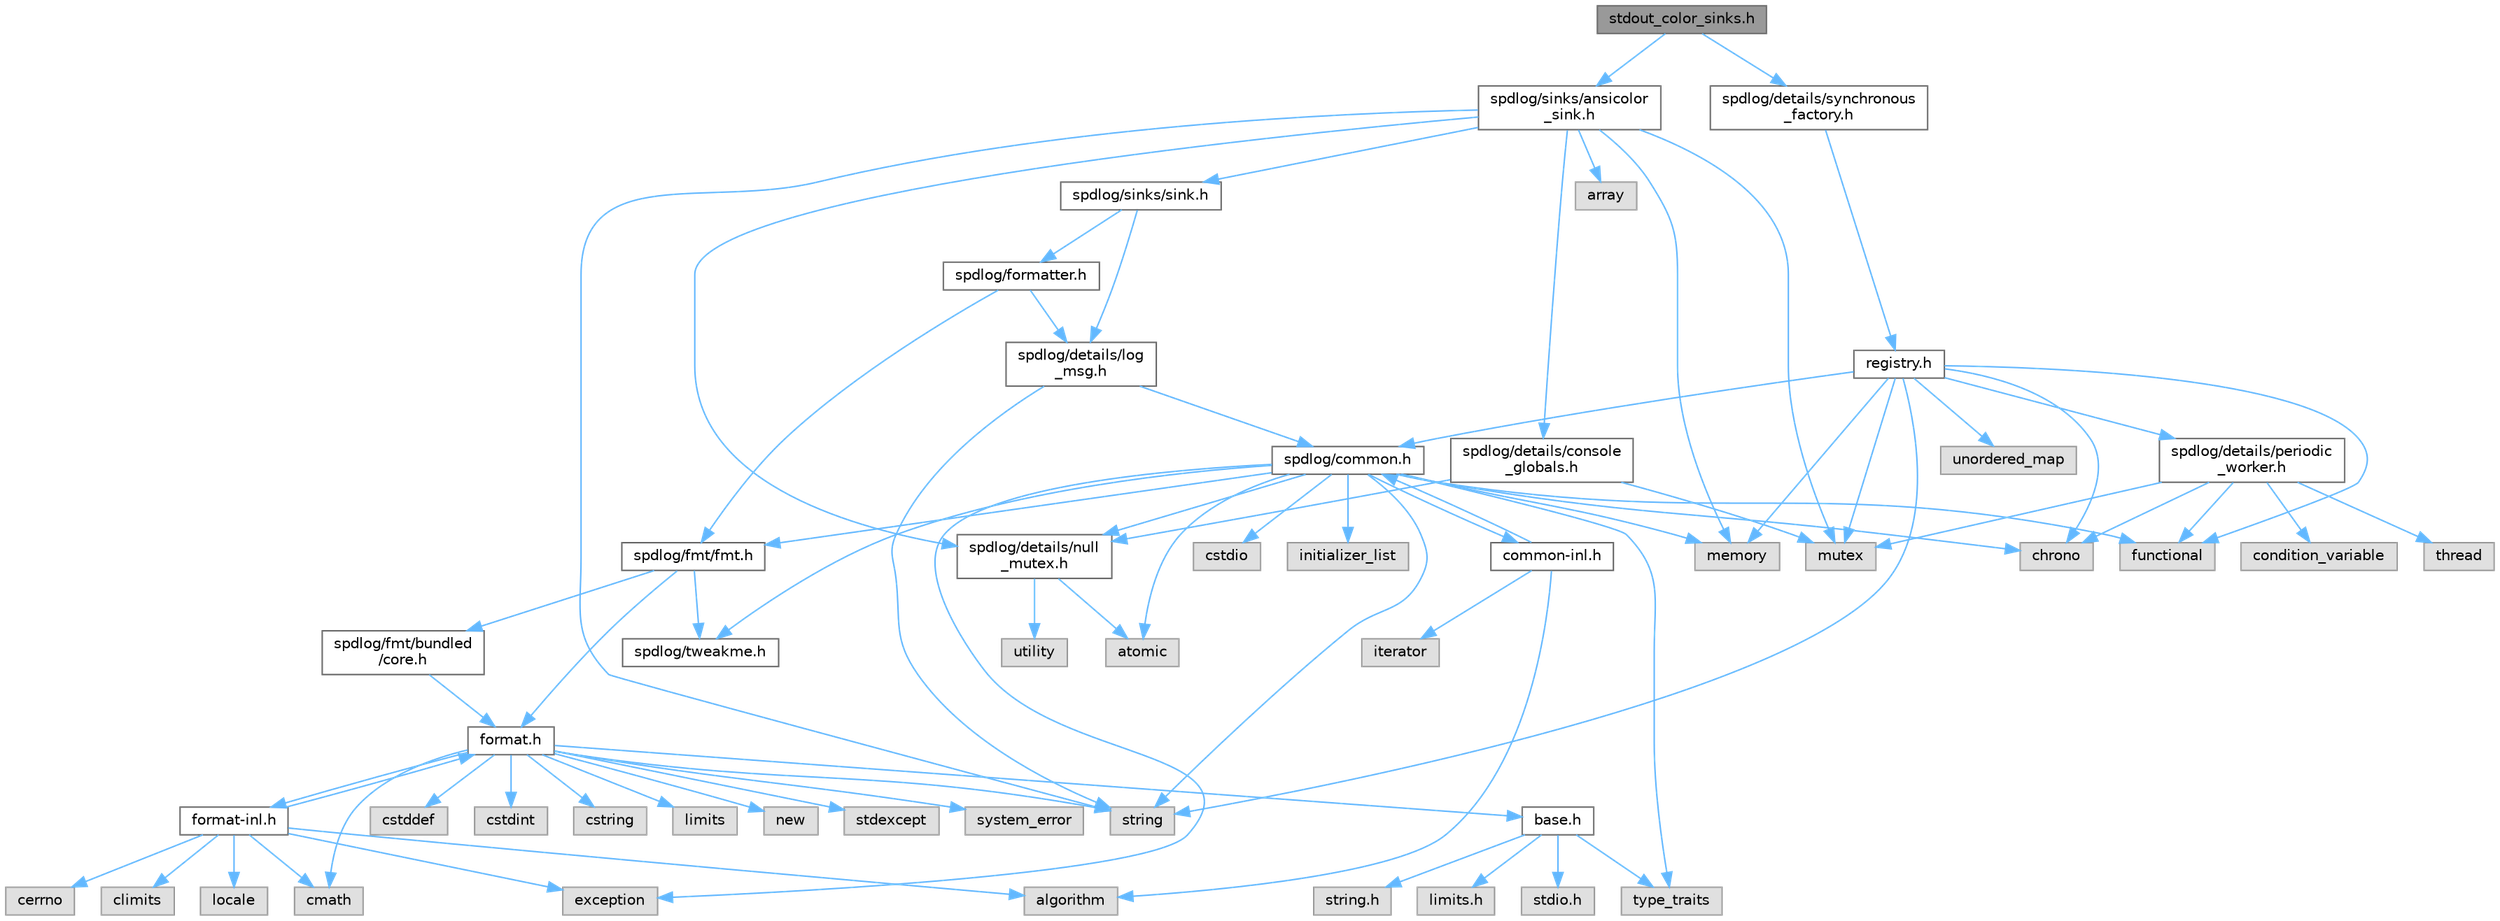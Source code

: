 digraph "stdout_color_sinks.h"
{
 // LATEX_PDF_SIZE
  bgcolor="transparent";
  edge [fontname=Helvetica,fontsize=10,labelfontname=Helvetica,labelfontsize=10];
  node [fontname=Helvetica,fontsize=10,shape=box,height=0.2,width=0.4];
  Node1 [id="Node000001",label="stdout_color_sinks.h",height=0.2,width=0.4,color="gray40", fillcolor="grey60", style="filled", fontcolor="black",tooltip=" "];
  Node1 -> Node2 [id="edge1_Node000001_Node000002",color="steelblue1",style="solid",tooltip=" "];
  Node2 [id="Node000002",label="spdlog/sinks/ansicolor\l_sink.h",height=0.2,width=0.4,color="grey40", fillcolor="white", style="filled",URL="$ansicolor__sink_8h.html",tooltip=" "];
  Node2 -> Node3 [id="edge2_Node000002_Node000003",color="steelblue1",style="solid",tooltip=" "];
  Node3 [id="Node000003",label="array",height=0.2,width=0.4,color="grey60", fillcolor="#E0E0E0", style="filled",tooltip=" "];
  Node2 -> Node4 [id="edge3_Node000002_Node000004",color="steelblue1",style="solid",tooltip=" "];
  Node4 [id="Node000004",label="memory",height=0.2,width=0.4,color="grey60", fillcolor="#E0E0E0", style="filled",tooltip=" "];
  Node2 -> Node5 [id="edge4_Node000002_Node000005",color="steelblue1",style="solid",tooltip=" "];
  Node5 [id="Node000005",label="mutex",height=0.2,width=0.4,color="grey60", fillcolor="#E0E0E0", style="filled",tooltip=" "];
  Node2 -> Node6 [id="edge5_Node000002_Node000006",color="steelblue1",style="solid",tooltip=" "];
  Node6 [id="Node000006",label="spdlog/details/console\l_globals.h",height=0.2,width=0.4,color="grey40", fillcolor="white", style="filled",URL="$console__globals_8h.html",tooltip=" "];
  Node6 -> Node5 [id="edge6_Node000006_Node000005",color="steelblue1",style="solid",tooltip=" "];
  Node6 -> Node7 [id="edge7_Node000006_Node000007",color="steelblue1",style="solid",tooltip=" "];
  Node7 [id="Node000007",label="spdlog/details/null\l_mutex.h",height=0.2,width=0.4,color="grey40", fillcolor="white", style="filled",URL="$null__mutex_8h.html",tooltip=" "];
  Node7 -> Node8 [id="edge8_Node000007_Node000008",color="steelblue1",style="solid",tooltip=" "];
  Node8 [id="Node000008",label="atomic",height=0.2,width=0.4,color="grey60", fillcolor="#E0E0E0", style="filled",tooltip=" "];
  Node7 -> Node9 [id="edge9_Node000007_Node000009",color="steelblue1",style="solid",tooltip=" "];
  Node9 [id="Node000009",label="utility",height=0.2,width=0.4,color="grey60", fillcolor="#E0E0E0", style="filled",tooltip=" "];
  Node2 -> Node7 [id="edge10_Node000002_Node000007",color="steelblue1",style="solid",tooltip=" "];
  Node2 -> Node10 [id="edge11_Node000002_Node000010",color="steelblue1",style="solid",tooltip=" "];
  Node10 [id="Node000010",label="spdlog/sinks/sink.h",height=0.2,width=0.4,color="grey40", fillcolor="white", style="filled",URL="$sink_8h.html",tooltip=" "];
  Node10 -> Node11 [id="edge12_Node000010_Node000011",color="steelblue1",style="solid",tooltip=" "];
  Node11 [id="Node000011",label="spdlog/details/log\l_msg.h",height=0.2,width=0.4,color="grey40", fillcolor="white", style="filled",URL="$log__msg_8h.html",tooltip=" "];
  Node11 -> Node12 [id="edge13_Node000011_Node000012",color="steelblue1",style="solid",tooltip=" "];
  Node12 [id="Node000012",label="spdlog/common.h",height=0.2,width=0.4,color="grey40", fillcolor="white", style="filled",URL="$_my_spdlog_2spdlog_2common_8h.html",tooltip=" "];
  Node12 -> Node7 [id="edge14_Node000012_Node000007",color="steelblue1",style="solid",tooltip=" "];
  Node12 -> Node13 [id="edge15_Node000012_Node000013",color="steelblue1",style="solid",tooltip=" "];
  Node13 [id="Node000013",label="spdlog/tweakme.h",height=0.2,width=0.4,color="grey40", fillcolor="white", style="filled",URL="$tweakme_8h.html",tooltip=" "];
  Node12 -> Node8 [id="edge16_Node000012_Node000008",color="steelblue1",style="solid",tooltip=" "];
  Node12 -> Node14 [id="edge17_Node000012_Node000014",color="steelblue1",style="solid",tooltip=" "];
  Node14 [id="Node000014",label="chrono",height=0.2,width=0.4,color="grey60", fillcolor="#E0E0E0", style="filled",tooltip=" "];
  Node12 -> Node15 [id="edge18_Node000012_Node000015",color="steelblue1",style="solid",tooltip=" "];
  Node15 [id="Node000015",label="cstdio",height=0.2,width=0.4,color="grey60", fillcolor="#E0E0E0", style="filled",tooltip=" "];
  Node12 -> Node16 [id="edge19_Node000012_Node000016",color="steelblue1",style="solid",tooltip=" "];
  Node16 [id="Node000016",label="exception",height=0.2,width=0.4,color="grey60", fillcolor="#E0E0E0", style="filled",tooltip=" "];
  Node12 -> Node17 [id="edge20_Node000012_Node000017",color="steelblue1",style="solid",tooltip=" "];
  Node17 [id="Node000017",label="functional",height=0.2,width=0.4,color="grey60", fillcolor="#E0E0E0", style="filled",tooltip=" "];
  Node12 -> Node18 [id="edge21_Node000012_Node000018",color="steelblue1",style="solid",tooltip=" "];
  Node18 [id="Node000018",label="initializer_list",height=0.2,width=0.4,color="grey60", fillcolor="#E0E0E0", style="filled",tooltip=" "];
  Node12 -> Node4 [id="edge22_Node000012_Node000004",color="steelblue1",style="solid",tooltip=" "];
  Node12 -> Node19 [id="edge23_Node000012_Node000019",color="steelblue1",style="solid",tooltip=" "];
  Node19 [id="Node000019",label="string",height=0.2,width=0.4,color="grey60", fillcolor="#E0E0E0", style="filled",tooltip=" "];
  Node12 -> Node20 [id="edge24_Node000012_Node000020",color="steelblue1",style="solid",tooltip=" "];
  Node20 [id="Node000020",label="type_traits",height=0.2,width=0.4,color="grey60", fillcolor="#E0E0E0", style="filled",tooltip=" "];
  Node12 -> Node21 [id="edge25_Node000012_Node000021",color="steelblue1",style="solid",tooltip=" "];
  Node21 [id="Node000021",label="spdlog/fmt/fmt.h",height=0.2,width=0.4,color="grey40", fillcolor="white", style="filled",URL="$fmt_8h.html",tooltip=" "];
  Node21 -> Node13 [id="edge26_Node000021_Node000013",color="steelblue1",style="solid",tooltip=" "];
  Node21 -> Node22 [id="edge27_Node000021_Node000022",color="steelblue1",style="solid",tooltip=" "];
  Node22 [id="Node000022",label="spdlog/fmt/bundled\l/core.h",height=0.2,width=0.4,color="grey40", fillcolor="white", style="filled",URL="$core_8h.html",tooltip=" "];
  Node22 -> Node23 [id="edge28_Node000022_Node000023",color="steelblue1",style="solid",tooltip=" "];
  Node23 [id="Node000023",label="format.h",height=0.2,width=0.4,color="grey40", fillcolor="white", style="filled",URL="$format_8h.html",tooltip=" "];
  Node23 -> Node24 [id="edge29_Node000023_Node000024",color="steelblue1",style="solid",tooltip=" "];
  Node24 [id="Node000024",label="base.h",height=0.2,width=0.4,color="grey40", fillcolor="white", style="filled",URL="$base_8h.html",tooltip=" "];
  Node24 -> Node25 [id="edge30_Node000024_Node000025",color="steelblue1",style="solid",tooltip=" "];
  Node25 [id="Node000025",label="limits.h",height=0.2,width=0.4,color="grey60", fillcolor="#E0E0E0", style="filled",tooltip=" "];
  Node24 -> Node26 [id="edge31_Node000024_Node000026",color="steelblue1",style="solid",tooltip=" "];
  Node26 [id="Node000026",label="stdio.h",height=0.2,width=0.4,color="grey60", fillcolor="#E0E0E0", style="filled",tooltip=" "];
  Node24 -> Node27 [id="edge32_Node000024_Node000027",color="steelblue1",style="solid",tooltip=" "];
  Node27 [id="Node000027",label="string.h",height=0.2,width=0.4,color="grey60", fillcolor="#E0E0E0", style="filled",tooltip=" "];
  Node24 -> Node20 [id="edge33_Node000024_Node000020",color="steelblue1",style="solid",tooltip=" "];
  Node23 -> Node28 [id="edge34_Node000023_Node000028",color="steelblue1",style="solid",tooltip=" "];
  Node28 [id="Node000028",label="cmath",height=0.2,width=0.4,color="grey60", fillcolor="#E0E0E0", style="filled",tooltip=" "];
  Node23 -> Node29 [id="edge35_Node000023_Node000029",color="steelblue1",style="solid",tooltip=" "];
  Node29 [id="Node000029",label="cstddef",height=0.2,width=0.4,color="grey60", fillcolor="#E0E0E0", style="filled",tooltip=" "];
  Node23 -> Node30 [id="edge36_Node000023_Node000030",color="steelblue1",style="solid",tooltip=" "];
  Node30 [id="Node000030",label="cstdint",height=0.2,width=0.4,color="grey60", fillcolor="#E0E0E0", style="filled",tooltip=" "];
  Node23 -> Node31 [id="edge37_Node000023_Node000031",color="steelblue1",style="solid",tooltip=" "];
  Node31 [id="Node000031",label="cstring",height=0.2,width=0.4,color="grey60", fillcolor="#E0E0E0", style="filled",tooltip=" "];
  Node23 -> Node32 [id="edge38_Node000023_Node000032",color="steelblue1",style="solid",tooltip=" "];
  Node32 [id="Node000032",label="limits",height=0.2,width=0.4,color="grey60", fillcolor="#E0E0E0", style="filled",tooltip=" "];
  Node23 -> Node33 [id="edge39_Node000023_Node000033",color="steelblue1",style="solid",tooltip=" "];
  Node33 [id="Node000033",label="new",height=0.2,width=0.4,color="grey60", fillcolor="#E0E0E0", style="filled",tooltip=" "];
  Node23 -> Node34 [id="edge40_Node000023_Node000034",color="steelblue1",style="solid",tooltip=" "];
  Node34 [id="Node000034",label="stdexcept",height=0.2,width=0.4,color="grey60", fillcolor="#E0E0E0", style="filled",tooltip=" "];
  Node23 -> Node19 [id="edge41_Node000023_Node000019",color="steelblue1",style="solid",tooltip=" "];
  Node23 -> Node35 [id="edge42_Node000023_Node000035",color="steelblue1",style="solid",tooltip=" "];
  Node35 [id="Node000035",label="system_error",height=0.2,width=0.4,color="grey60", fillcolor="#E0E0E0", style="filled",tooltip=" "];
  Node23 -> Node36 [id="edge43_Node000023_Node000036",color="steelblue1",style="solid",tooltip=" "];
  Node36 [id="Node000036",label="format-inl.h",height=0.2,width=0.4,color="grey40", fillcolor="white", style="filled",URL="$format-inl_8h.html",tooltip=" "];
  Node36 -> Node37 [id="edge44_Node000036_Node000037",color="steelblue1",style="solid",tooltip=" "];
  Node37 [id="Node000037",label="algorithm",height=0.2,width=0.4,color="grey60", fillcolor="#E0E0E0", style="filled",tooltip=" "];
  Node36 -> Node38 [id="edge45_Node000036_Node000038",color="steelblue1",style="solid",tooltip=" "];
  Node38 [id="Node000038",label="cerrno",height=0.2,width=0.4,color="grey60", fillcolor="#E0E0E0", style="filled",tooltip=" "];
  Node36 -> Node39 [id="edge46_Node000036_Node000039",color="steelblue1",style="solid",tooltip=" "];
  Node39 [id="Node000039",label="climits",height=0.2,width=0.4,color="grey60", fillcolor="#E0E0E0", style="filled",tooltip=" "];
  Node36 -> Node28 [id="edge47_Node000036_Node000028",color="steelblue1",style="solid",tooltip=" "];
  Node36 -> Node16 [id="edge48_Node000036_Node000016",color="steelblue1",style="solid",tooltip=" "];
  Node36 -> Node23 [id="edge49_Node000036_Node000023",color="steelblue1",style="solid",tooltip=" "];
  Node36 -> Node40 [id="edge50_Node000036_Node000040",color="steelblue1",style="solid",tooltip=" "];
  Node40 [id="Node000040",label="locale",height=0.2,width=0.4,color="grey60", fillcolor="#E0E0E0", style="filled",tooltip=" "];
  Node21 -> Node23 [id="edge51_Node000021_Node000023",color="steelblue1",style="solid",tooltip=" "];
  Node12 -> Node41 [id="edge52_Node000012_Node000041",color="steelblue1",style="solid",tooltip=" "];
  Node41 [id="Node000041",label="common-inl.h",height=0.2,width=0.4,color="grey40", fillcolor="white", style="filled",URL="$common-inl_8h.html",tooltip=" "];
  Node41 -> Node12 [id="edge53_Node000041_Node000012",color="steelblue1",style="solid",tooltip=" "];
  Node41 -> Node37 [id="edge54_Node000041_Node000037",color="steelblue1",style="solid",tooltip=" "];
  Node41 -> Node42 [id="edge55_Node000041_Node000042",color="steelblue1",style="solid",tooltip=" "];
  Node42 [id="Node000042",label="iterator",height=0.2,width=0.4,color="grey60", fillcolor="#E0E0E0", style="filled",tooltip=" "];
  Node11 -> Node19 [id="edge56_Node000011_Node000019",color="steelblue1",style="solid",tooltip=" "];
  Node10 -> Node43 [id="edge57_Node000010_Node000043",color="steelblue1",style="solid",tooltip=" "];
  Node43 [id="Node000043",label="spdlog/formatter.h",height=0.2,width=0.4,color="grey40", fillcolor="white", style="filled",URL="$formatter_8h.html",tooltip=" "];
  Node43 -> Node11 [id="edge58_Node000043_Node000011",color="steelblue1",style="solid",tooltip=" "];
  Node43 -> Node21 [id="edge59_Node000043_Node000021",color="steelblue1",style="solid",tooltip=" "];
  Node2 -> Node19 [id="edge60_Node000002_Node000019",color="steelblue1",style="solid",tooltip=" "];
  Node1 -> Node44 [id="edge61_Node000001_Node000044",color="steelblue1",style="solid",tooltip=" "];
  Node44 [id="Node000044",label="spdlog/details/synchronous\l_factory.h",height=0.2,width=0.4,color="grey40", fillcolor="white", style="filled",URL="$synchronous__factory_8h.html",tooltip=" "];
  Node44 -> Node45 [id="edge62_Node000044_Node000045",color="steelblue1",style="solid",tooltip=" "];
  Node45 [id="Node000045",label="registry.h",height=0.2,width=0.4,color="grey40", fillcolor="white", style="filled",URL="$registry_8h.html",tooltip=" "];
  Node45 -> Node12 [id="edge63_Node000045_Node000012",color="steelblue1",style="solid",tooltip=" "];
  Node45 -> Node46 [id="edge64_Node000045_Node000046",color="steelblue1",style="solid",tooltip=" "];
  Node46 [id="Node000046",label="spdlog/details/periodic\l_worker.h",height=0.2,width=0.4,color="grey40", fillcolor="white", style="filled",URL="$periodic__worker_8h.html",tooltip=" "];
  Node46 -> Node14 [id="edge65_Node000046_Node000014",color="steelblue1",style="solid",tooltip=" "];
  Node46 -> Node47 [id="edge66_Node000046_Node000047",color="steelblue1",style="solid",tooltip=" "];
  Node47 [id="Node000047",label="condition_variable",height=0.2,width=0.4,color="grey60", fillcolor="#E0E0E0", style="filled",tooltip=" "];
  Node46 -> Node17 [id="edge67_Node000046_Node000017",color="steelblue1",style="solid",tooltip=" "];
  Node46 -> Node5 [id="edge68_Node000046_Node000005",color="steelblue1",style="solid",tooltip=" "];
  Node46 -> Node48 [id="edge69_Node000046_Node000048",color="steelblue1",style="solid",tooltip=" "];
  Node48 [id="Node000048",label="thread",height=0.2,width=0.4,color="grey60", fillcolor="#E0E0E0", style="filled",tooltip=" "];
  Node45 -> Node14 [id="edge70_Node000045_Node000014",color="steelblue1",style="solid",tooltip=" "];
  Node45 -> Node17 [id="edge71_Node000045_Node000017",color="steelblue1",style="solid",tooltip=" "];
  Node45 -> Node4 [id="edge72_Node000045_Node000004",color="steelblue1",style="solid",tooltip=" "];
  Node45 -> Node5 [id="edge73_Node000045_Node000005",color="steelblue1",style="solid",tooltip=" "];
  Node45 -> Node19 [id="edge74_Node000045_Node000019",color="steelblue1",style="solid",tooltip=" "];
  Node45 -> Node49 [id="edge75_Node000045_Node000049",color="steelblue1",style="solid",tooltip=" "];
  Node49 [id="Node000049",label="unordered_map",height=0.2,width=0.4,color="grey60", fillcolor="#E0E0E0", style="filled",tooltip=" "];
}

